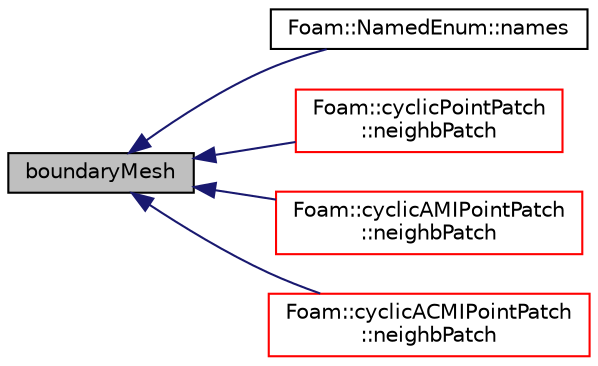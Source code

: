 digraph "boundaryMesh"
{
  bgcolor="transparent";
  edge [fontname="Helvetica",fontsize="10",labelfontname="Helvetica",labelfontsize="10"];
  node [fontname="Helvetica",fontsize="10",shape=record];
  rankdir="LR";
  Node1 [label="boundaryMesh",height=0.2,width=0.4,color="black", fillcolor="grey75", style="filled", fontcolor="black"];
  Node1 -> Node2 [dir="back",color="midnightblue",fontsize="10",style="solid",fontname="Helvetica"];
  Node2 [label="Foam::NamedEnum::names",height=0.2,width=0.4,color="black",URL="$a01608.html#a7350da3a0edd92cd11e6c479c9967dc8"];
  Node1 -> Node3 [dir="back",color="midnightblue",fontsize="10",style="solid",fontname="Helvetica"];
  Node3 [label="Foam::cyclicPointPatch\l::neighbPatch",height=0.2,width=0.4,color="red",URL="$a00487.html#ac7959480f9f7d01020ae8898d87a35bf",tooltip="Return neighbour point patch. "];
  Node1 -> Node4 [dir="back",color="midnightblue",fontsize="10",style="solid",fontname="Helvetica"];
  Node4 [label="Foam::cyclicAMIPointPatch\l::neighbPatch",height=0.2,width=0.4,color="red",URL="$a00477.html#a390554b58e668af21557238edfd93eb5",tooltip="Return neighbour point patch. "];
  Node1 -> Node5 [dir="back",color="midnightblue",fontsize="10",style="solid",fontname="Helvetica"];
  Node5 [label="Foam::cyclicACMIPointPatch\l::neighbPatch",height=0.2,width=0.4,color="red",URL="$a00467.html#af52ae7eb15af344f0d24ae5428a2d111",tooltip="Return neighbour point patch. "];
}

